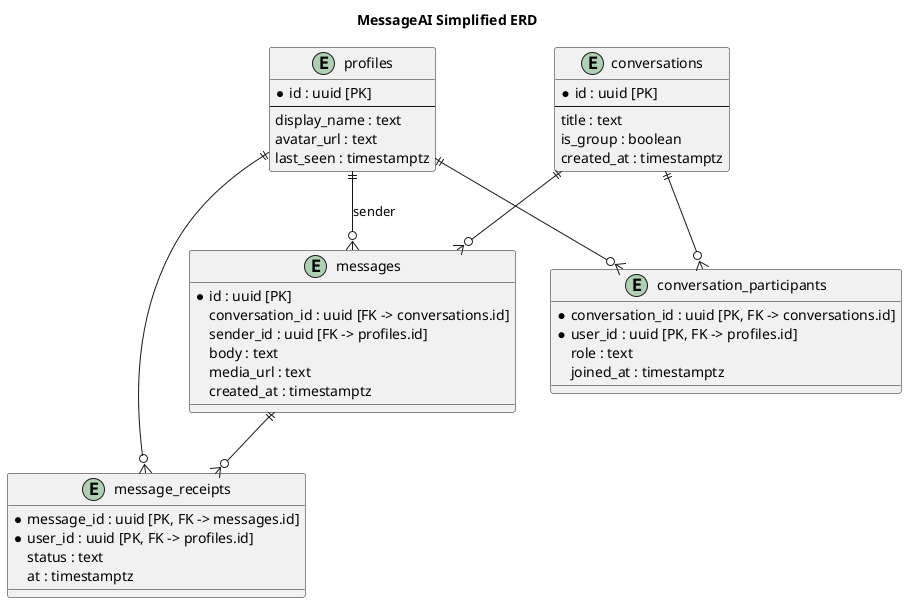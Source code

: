 @startuml ERD
title MessageAI Simplified ERD
entity "profiles" {
  *id : uuid [PK]
  --
  display_name : text
  avatar_url : text
  last_seen : timestamptz
}
entity "conversations" {
  *id : uuid [PK]
  --
  title : text
  is_group : boolean
  created_at : timestamptz
}
entity "conversation_participants" {
  *conversation_id : uuid [PK, FK -> conversations.id]
  *user_id : uuid [PK, FK -> profiles.id]
  role : text
  joined_at : timestamptz
}
entity "messages" {
  *id : uuid [PK]
  conversation_id : uuid [FK -> conversations.id]
  sender_id : uuid [FK -> profiles.id]
  body : text
  media_url : text
  created_at : timestamptz
}
entity "message_receipts" {
  *message_id : uuid [PK, FK -> messages.id]
  *user_id : uuid [PK, FK -> profiles.id]
  status : text
  at : timestamptz
}
profiles ||--o{ conversation_participants
conversations ||--o{ conversation_participants
conversations ||--o{ messages
messages ||--o{ message_receipts
profiles ||--o{ messages : "sender"
profiles ||--o{ message_receipts
@enduml
